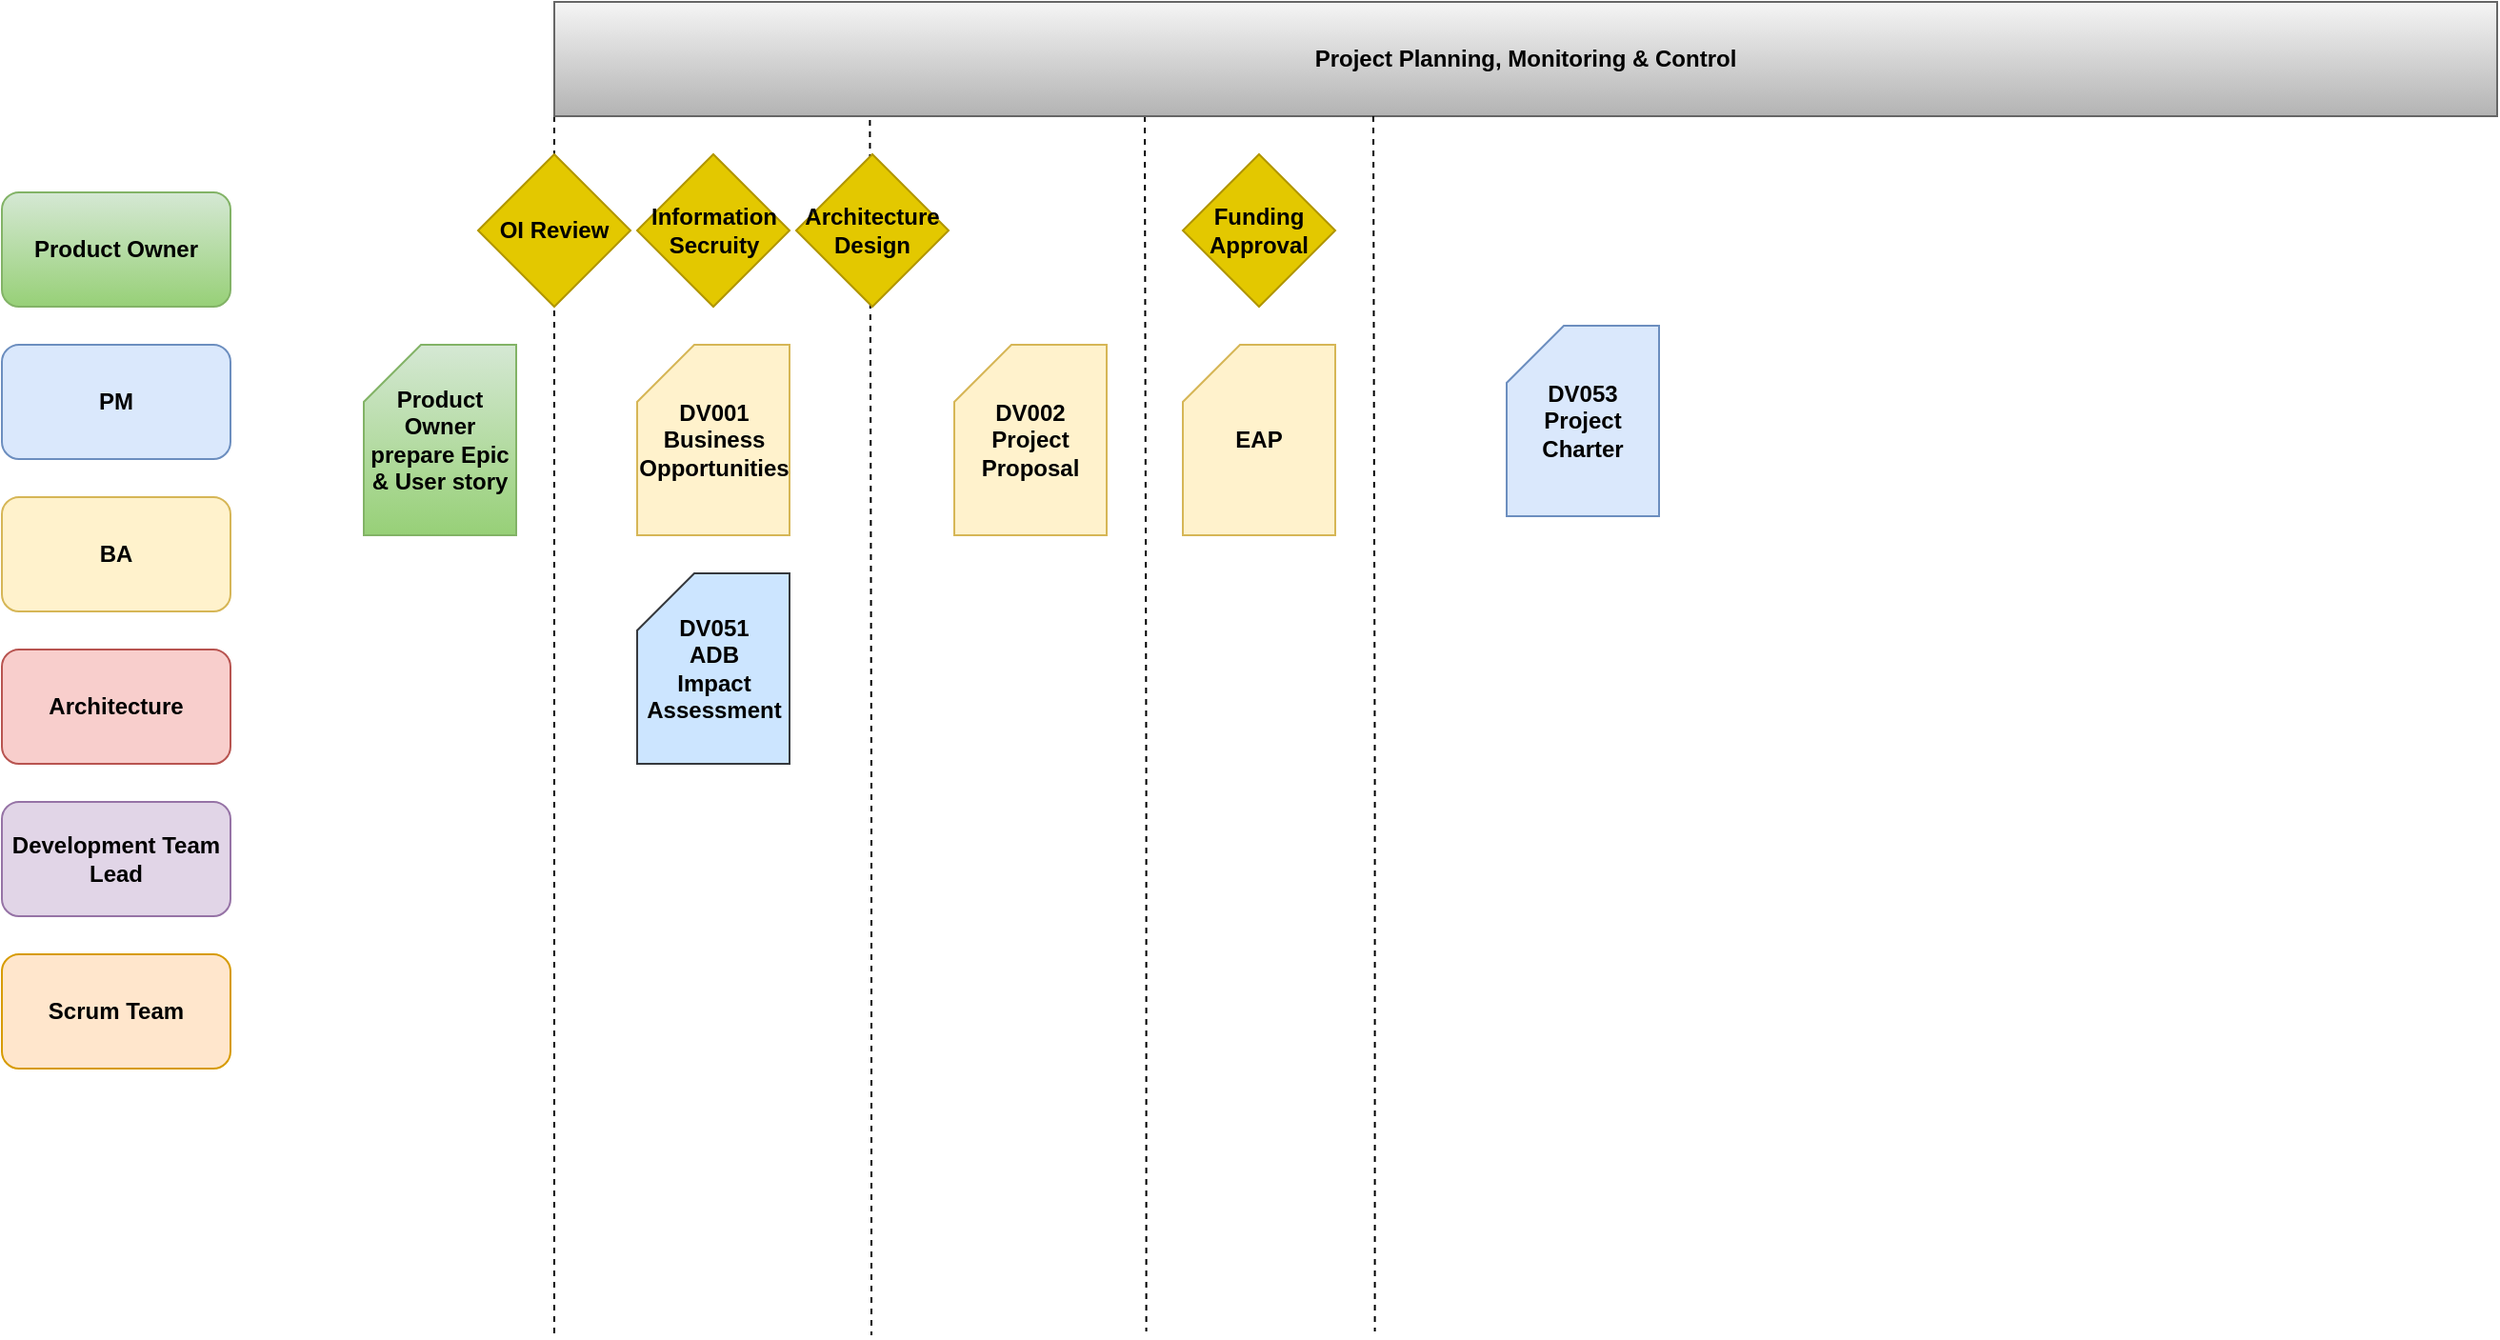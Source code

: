 <mxfile version="14.9.5" type="github">
  <diagram id="C5RBs43oDa-KdzZeNtuy" name="Page-1">
    <mxGraphModel dx="1422" dy="1938" grid="1" gridSize="10" guides="1" tooltips="1" connect="1" arrows="1" fold="1" page="1" pageScale="1" pageWidth="827" pageHeight="1169" math="0" shadow="0">
      <root>
        <mxCell id="WIyWlLk6GJQsqaUBKTNV-0" />
        <mxCell id="WIyWlLk6GJQsqaUBKTNV-1" parent="WIyWlLk6GJQsqaUBKTNV-0" />
        <mxCell id="mM4xZMxqIYVrbbXNMaOM-7" value="" style="endArrow=none;dashed=1;html=1;exitX=0;exitY=1;exitDx=0;exitDy=0;" edge="1" parent="WIyWlLk6GJQsqaUBKTNV-1" source="mM4xZMxqIYVrbbXNMaOM-18">
          <mxGeometry width="50" height="50" relative="1" as="geometry">
            <mxPoint x="390" y="420" as="sourcePoint" />
            <mxPoint x="360" y="690" as="targetPoint" />
            <Array as="points">
              <mxPoint x="360" y="400" />
            </Array>
          </mxGeometry>
        </mxCell>
        <mxCell id="mM4xZMxqIYVrbbXNMaOM-0" value="&lt;b&gt;PM&lt;/b&gt;" style="rounded=1;whiteSpace=wrap;html=1;fillColor=#dae8fc;strokeColor=#6c8ebf;" vertex="1" parent="WIyWlLk6GJQsqaUBKTNV-1">
          <mxGeometry x="70" y="170" width="120" height="60" as="geometry" />
        </mxCell>
        <mxCell id="mM4xZMxqIYVrbbXNMaOM-1" value="&lt;b&gt;BA&lt;/b&gt;" style="rounded=1;whiteSpace=wrap;html=1;fillColor=#fff2cc;strokeColor=#d6b656;" vertex="1" parent="WIyWlLk6GJQsqaUBKTNV-1">
          <mxGeometry x="70" y="250" width="120" height="60" as="geometry" />
        </mxCell>
        <mxCell id="mM4xZMxqIYVrbbXNMaOM-2" value="&lt;b&gt;Architecture&lt;/b&gt;" style="rounded=1;whiteSpace=wrap;html=1;fillColor=#f8cecc;strokeColor=#b85450;" vertex="1" parent="WIyWlLk6GJQsqaUBKTNV-1">
          <mxGeometry x="70" y="330" width="120" height="60" as="geometry" />
        </mxCell>
        <mxCell id="mM4xZMxqIYVrbbXNMaOM-3" value="Development Team Lead" style="rounded=1;whiteSpace=wrap;html=1;fillColor=#e1d5e7;strokeColor=#9673a6;fontStyle=1" vertex="1" parent="WIyWlLk6GJQsqaUBKTNV-1">
          <mxGeometry x="70" y="410" width="120" height="60" as="geometry" />
        </mxCell>
        <mxCell id="mM4xZMxqIYVrbbXNMaOM-4" value="Scrum Team" style="rounded=1;whiteSpace=wrap;html=1;fillColor=#ffe6cc;strokeColor=#d79b00;fontStyle=1" vertex="1" parent="WIyWlLk6GJQsqaUBKTNV-1">
          <mxGeometry x="70" y="490" width="120" height="60" as="geometry" />
        </mxCell>
        <mxCell id="mM4xZMxqIYVrbbXNMaOM-6" value="OI Review" style="rhombus;whiteSpace=wrap;html=1;fillColor=#e3c800;strokeColor=#B09500;fontStyle=1;fontColor=#000000;" vertex="1" parent="WIyWlLk6GJQsqaUBKTNV-1">
          <mxGeometry x="320" y="70" width="80" height="80" as="geometry" />
        </mxCell>
        <mxCell id="mM4xZMxqIYVrbbXNMaOM-8" value="&lt;div&gt;DV001&lt;/div&gt;&lt;div&gt;Business Opportunities&lt;br&gt;&lt;/div&gt;" style="shape=card;whiteSpace=wrap;html=1;fillColor=#fff2cc;strokeColor=#d6b656;fontStyle=1" vertex="1" parent="WIyWlLk6GJQsqaUBKTNV-1">
          <mxGeometry x="403.5" y="170" width="80" height="100" as="geometry" />
        </mxCell>
        <mxCell id="mM4xZMxqIYVrbbXNMaOM-9" value="Information Secruity" style="rhombus;whiteSpace=wrap;html=1;fillColor=#e3c800;strokeColor=#B09500;fontStyle=1;fontColor=#000000;" vertex="1" parent="WIyWlLk6GJQsqaUBKTNV-1">
          <mxGeometry x="403.5" y="70" width="80" height="80" as="geometry" />
        </mxCell>
        <mxCell id="mM4xZMxqIYVrbbXNMaOM-11" value="" style="endArrow=none;dashed=1;html=1;exitX=0.185;exitY=1.033;exitDx=0;exitDy=0;exitPerimeter=0;" edge="1" parent="WIyWlLk6GJQsqaUBKTNV-1">
          <mxGeometry width="50" height="50" relative="1" as="geometry">
            <mxPoint x="525.7" y="51.98" as="sourcePoint" />
            <mxPoint x="526.5" y="690" as="targetPoint" />
            <Array as="points">
              <mxPoint x="526.5" y="400" />
            </Array>
          </mxGeometry>
        </mxCell>
        <mxCell id="mM4xZMxqIYVrbbXNMaOM-10" value="Architecture Design" style="rhombus;whiteSpace=wrap;html=1;fillColor=#e3c800;strokeColor=#B09500;fontStyle=1;fontColor=#000000;" vertex="1" parent="WIyWlLk6GJQsqaUBKTNV-1">
          <mxGeometry x="487" y="70" width="80" height="80" as="geometry" />
        </mxCell>
        <mxCell id="mM4xZMxqIYVrbbXNMaOM-12" value="&lt;div&gt;DV051&lt;/div&gt;&lt;div&gt;ADB&lt;br&gt;&lt;/div&gt;&lt;div&gt;Impact Assessment&lt;br&gt;&lt;/div&gt;" style="shape=card;whiteSpace=wrap;html=1;fillColor=#cce5ff;strokeColor=#36393d;fontStyle=1" vertex="1" parent="WIyWlLk6GJQsqaUBKTNV-1">
          <mxGeometry x="403.5" y="290" width="80" height="100" as="geometry" />
        </mxCell>
        <mxCell id="mM4xZMxqIYVrbbXNMaOM-13" value="&lt;div&gt;DV002&lt;/div&gt;&lt;div&gt;Project Proposal&lt;br&gt;&lt;/div&gt;" style="shape=card;whiteSpace=wrap;html=1;fillColor=#fff2cc;strokeColor=#d6b656;fontStyle=1" vertex="1" parent="WIyWlLk6GJQsqaUBKTNV-1">
          <mxGeometry x="570" y="170" width="80" height="100" as="geometry" />
        </mxCell>
        <mxCell id="mM4xZMxqIYVrbbXNMaOM-14" value="Product Owner prepare Epic &amp;amp; User story" style="shape=card;whiteSpace=wrap;html=1;fillColor=#d5e8d4;strokeColor=#82b366;fontStyle=1;gradientColor=#97d077;" vertex="1" parent="WIyWlLk6GJQsqaUBKTNV-1">
          <mxGeometry x="260" y="170" width="80" height="100" as="geometry" />
        </mxCell>
        <mxCell id="mM4xZMxqIYVrbbXNMaOM-15" value="Product Owner" style="rounded=1;whiteSpace=wrap;html=1;fillColor=#d5e8d4;strokeColor=#82b366;gradientColor=#97d077;fontStyle=1" vertex="1" parent="WIyWlLk6GJQsqaUBKTNV-1">
          <mxGeometry x="70" y="90" width="120" height="60" as="geometry" />
        </mxCell>
        <mxCell id="mM4xZMxqIYVrbbXNMaOM-20" value="" style="endArrow=none;dashed=1;html=1;exitX=0.185;exitY=1.033;exitDx=0;exitDy=0;exitPerimeter=0;" edge="1" parent="WIyWlLk6GJQsqaUBKTNV-1">
          <mxGeometry width="50" height="50" relative="1" as="geometry">
            <mxPoint x="670" y="50.0" as="sourcePoint" />
            <mxPoint x="670.8" y="688.02" as="targetPoint" />
            <Array as="points">
              <mxPoint x="670.8" y="398.02" />
            </Array>
          </mxGeometry>
        </mxCell>
        <mxCell id="mM4xZMxqIYVrbbXNMaOM-16" value="Funding Approval" style="rhombus;whiteSpace=wrap;html=1;fillColor=#e3c800;strokeColor=#B09500;fontStyle=1;fontColor=#000000;" vertex="1" parent="WIyWlLk6GJQsqaUBKTNV-1">
          <mxGeometry x="690" y="70" width="80" height="80" as="geometry" />
        </mxCell>
        <mxCell id="mM4xZMxqIYVrbbXNMaOM-18" value="Project Planning, Monitoring &amp;amp; Control" style="rounded=0;whiteSpace=wrap;html=1;gradientColor=#b3b3b3;fillColor=#f5f5f5;strokeColor=#666666;fontStyle=1" vertex="1" parent="WIyWlLk6GJQsqaUBKTNV-1">
          <mxGeometry x="360" y="-10" width="1020" height="60" as="geometry" />
        </mxCell>
        <mxCell id="mM4xZMxqIYVrbbXNMaOM-19" value="&lt;div&gt;DV053&lt;/div&gt;&lt;div&gt;Project Charter&lt;br&gt;&lt;/div&gt;" style="shape=card;whiteSpace=wrap;html=1;fillColor=#dae8fc;strokeColor=#6c8ebf;fontStyle=1" vertex="1" parent="WIyWlLk6GJQsqaUBKTNV-1">
          <mxGeometry x="860" y="160" width="80" height="100" as="geometry" />
        </mxCell>
        <mxCell id="mM4xZMxqIYVrbbXNMaOM-21" value="" style="endArrow=none;dashed=1;html=1;exitX=0.185;exitY=1.033;exitDx=0;exitDy=0;exitPerimeter=0;" edge="1" parent="WIyWlLk6GJQsqaUBKTNV-1">
          <mxGeometry width="50" height="50" relative="1" as="geometry">
            <mxPoint x="790" y="50" as="sourcePoint" />
            <mxPoint x="790.8" y="688.02" as="targetPoint" />
            <Array as="points">
              <mxPoint x="790.8" y="398.02" />
            </Array>
          </mxGeometry>
        </mxCell>
        <mxCell id="mM4xZMxqIYVrbbXNMaOM-23" value="EAP" style="shape=card;whiteSpace=wrap;html=1;fillColor=#fff2cc;strokeColor=#d6b656;fontStyle=1" vertex="1" parent="WIyWlLk6GJQsqaUBKTNV-1">
          <mxGeometry x="690" y="170" width="80" height="100" as="geometry" />
        </mxCell>
      </root>
    </mxGraphModel>
  </diagram>
</mxfile>
